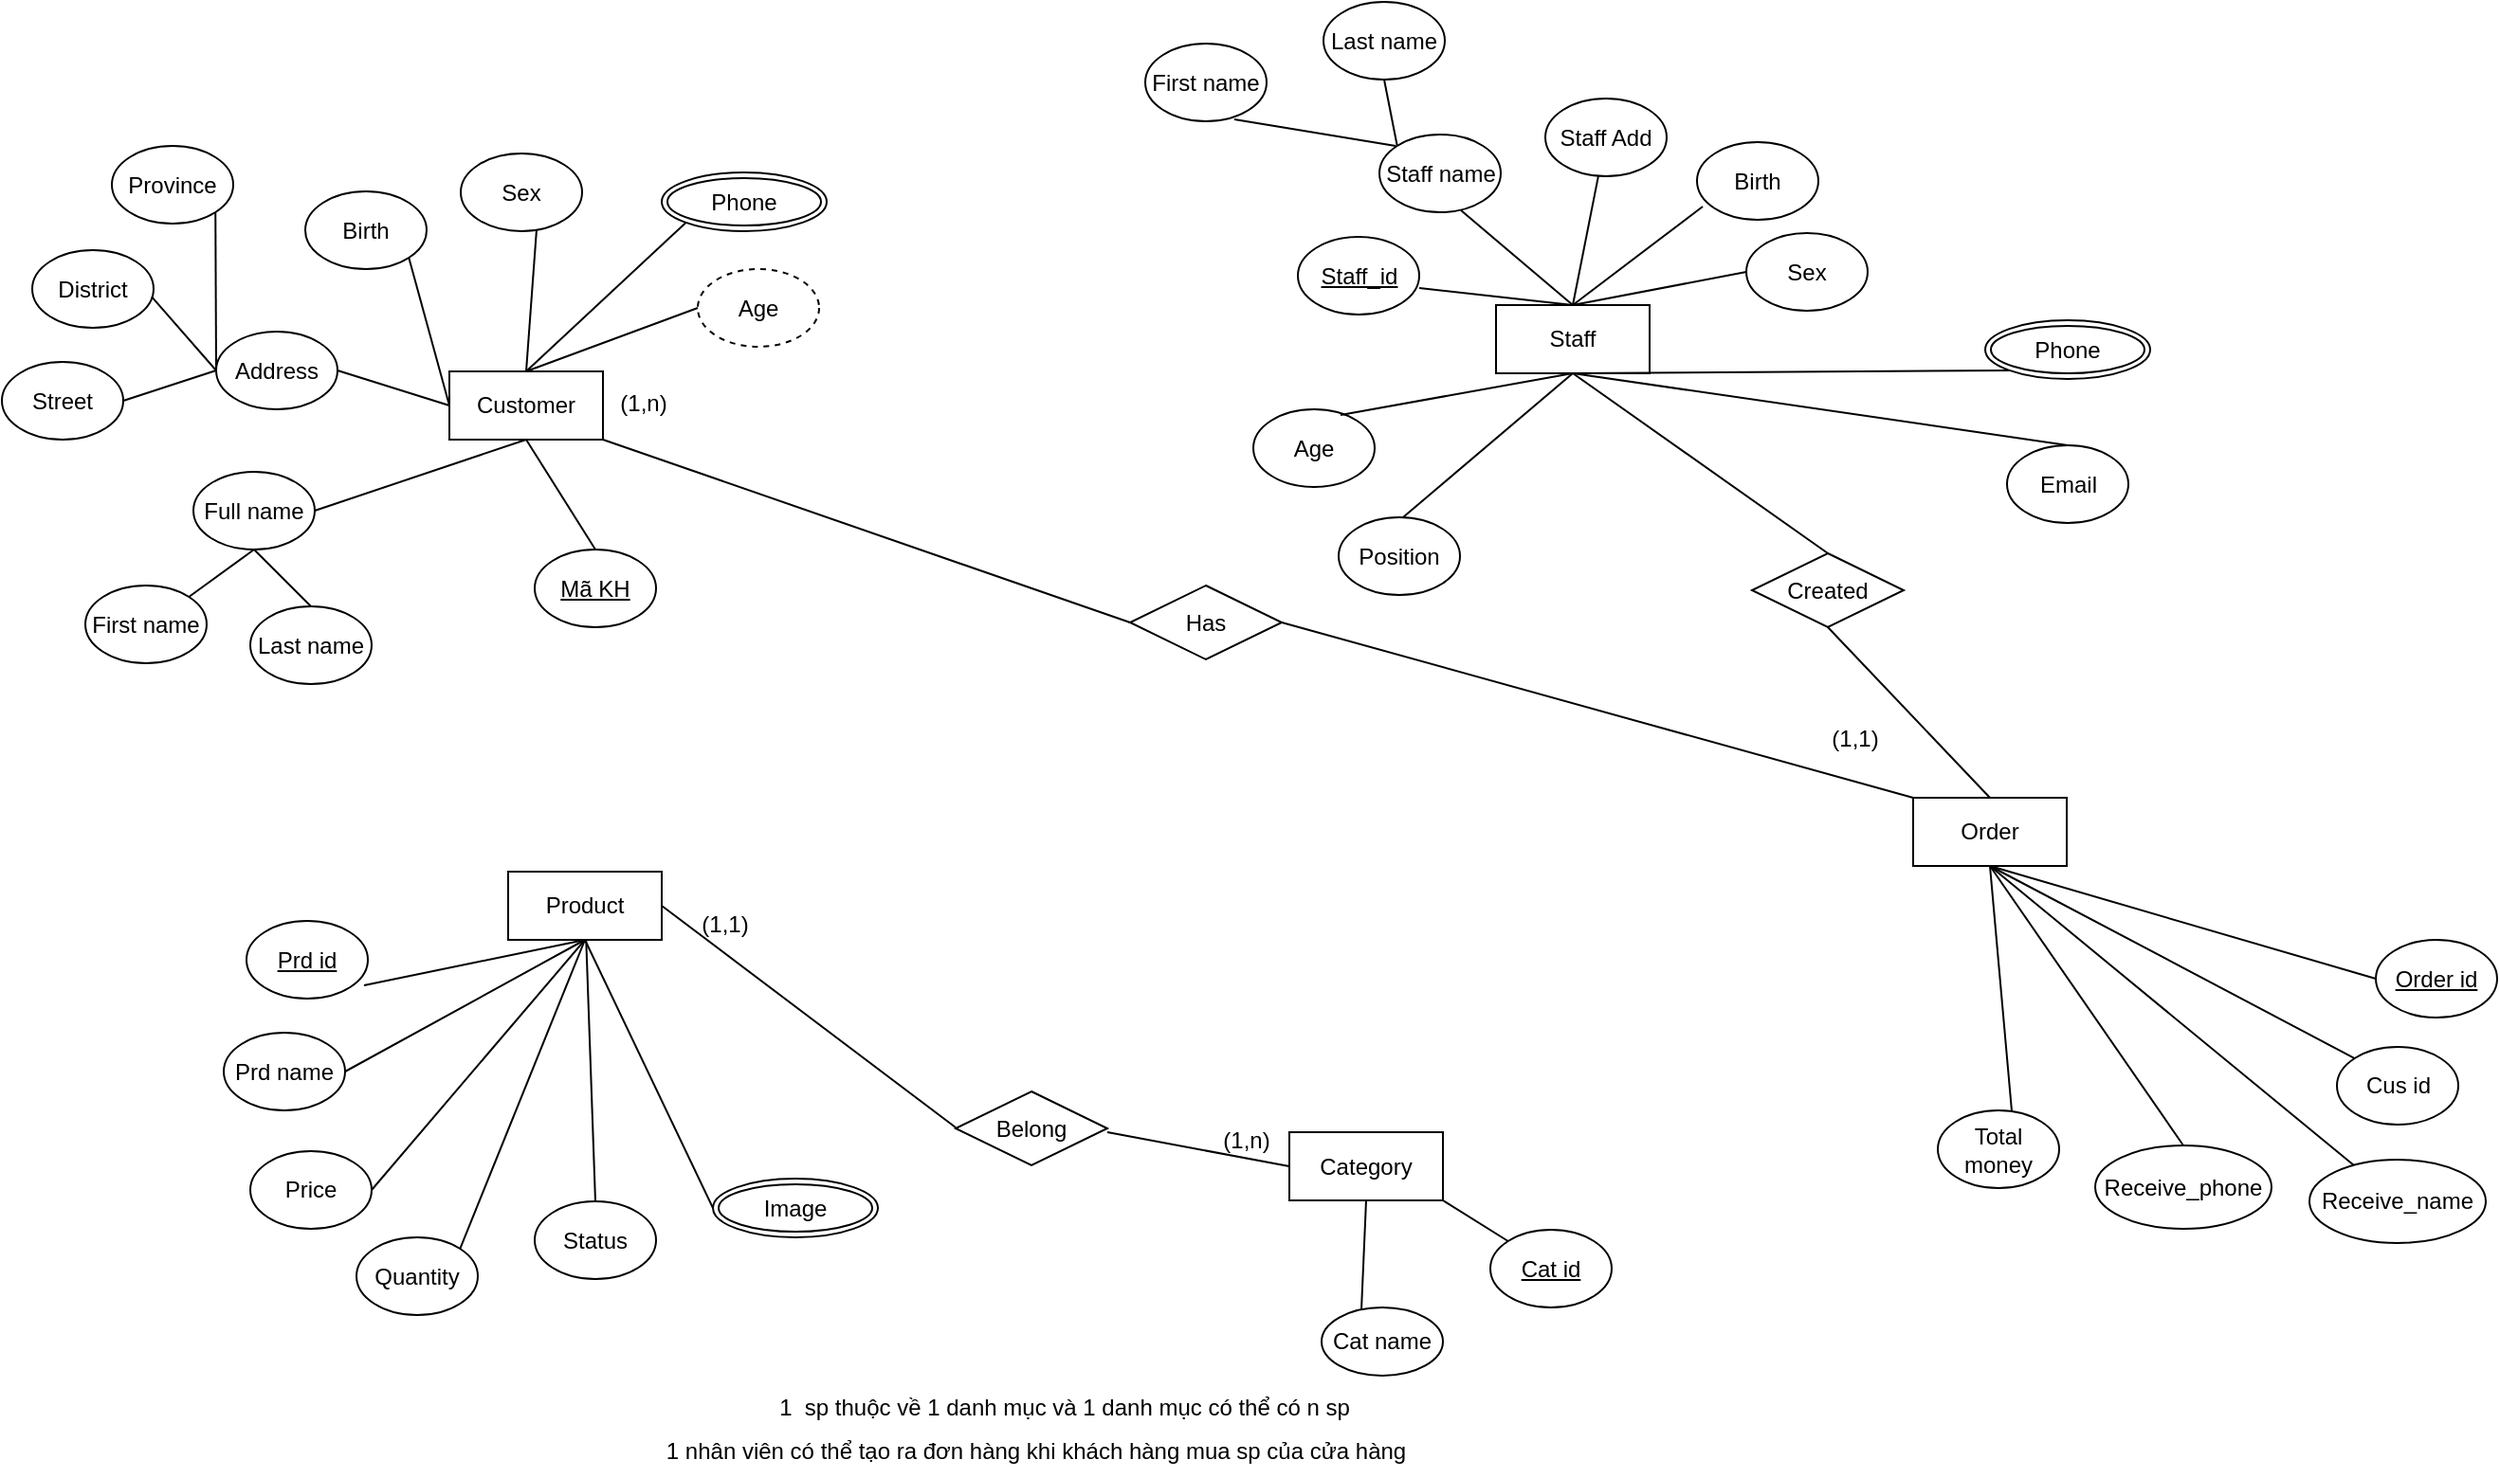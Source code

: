 <mxfile version="20.0.4" type="github">
  <diagram id="IygV-SFr4v1AiApFiOKP" name="Page-1">
    <mxGraphModel dx="1422" dy="729" grid="0" gridSize="10" guides="1" tooltips="1" connect="1" arrows="1" fold="1" page="1" pageScale="1" pageWidth="827" pageHeight="1169" math="0" shadow="0">
      <root>
        <mxCell id="0" />
        <mxCell id="1" parent="0" />
        <mxCell id="gr3GfK4ERSps2pSMuER7-1" value="Customer" style="rounded=0;whiteSpace=wrap;html=1;" vertex="1" parent="1">
          <mxGeometry x="283" y="199" width="81" height="36" as="geometry" />
        </mxCell>
        <mxCell id="gr3GfK4ERSps2pSMuER7-3" value="Staff" style="rounded=0;whiteSpace=wrap;html=1;" vertex="1" parent="1">
          <mxGeometry x="835" y="164" width="81" height="36" as="geometry" />
        </mxCell>
        <mxCell id="gr3GfK4ERSps2pSMuER7-6" value="Sex" style="ellipse;whiteSpace=wrap;html=1;rounded=0;fontFamily=Helvetica;fontSize=12;fontColor=default;strokeColor=default;fillColor=default;" vertex="1" parent="1">
          <mxGeometry x="289" y="84" width="64" height="41" as="geometry" />
        </mxCell>
        <mxCell id="gr3GfK4ERSps2pSMuER7-7" value="Birth" style="ellipse;whiteSpace=wrap;html=1;rounded=0;fontFamily=Helvetica;fontSize=12;fontColor=default;strokeColor=default;fillColor=default;" vertex="1" parent="1">
          <mxGeometry x="207" y="104" width="64" height="41" as="geometry" />
        </mxCell>
        <mxCell id="gr3GfK4ERSps2pSMuER7-8" value="Address" style="ellipse;whiteSpace=wrap;html=1;rounded=0;fontFamily=Helvetica;fontSize=12;fontColor=default;strokeColor=default;fillColor=default;" vertex="1" parent="1">
          <mxGeometry x="160" y="178" width="64" height="41" as="geometry" />
        </mxCell>
        <mxCell id="gr3GfK4ERSps2pSMuER7-9" value="&lt;u&gt;Cat id&lt;/u&gt;" style="ellipse;whiteSpace=wrap;html=1;rounded=0;fontFamily=Helvetica;fontSize=12;fontColor=default;strokeColor=default;fillColor=default;" vertex="1" parent="1">
          <mxGeometry x="832" y="652" width="64" height="41" as="geometry" />
        </mxCell>
        <mxCell id="gr3GfK4ERSps2pSMuER7-10" value="Cat name" style="ellipse;whiteSpace=wrap;html=1;rounded=0;fontFamily=Helvetica;fontSize=12;fontColor=default;strokeColor=default;fillColor=default;" vertex="1" parent="1">
          <mxGeometry x="743" y="693" width="64" height="36" as="geometry" />
        </mxCell>
        <mxCell id="gr3GfK4ERSps2pSMuER7-13" value="Product" style="rounded=0;whiteSpace=wrap;html=1;" vertex="1" parent="1">
          <mxGeometry x="314" y="463" width="81" height="36" as="geometry" />
        </mxCell>
        <mxCell id="gr3GfK4ERSps2pSMuER7-14" value="Category" style="rounded=0;whiteSpace=wrap;html=1;" vertex="1" parent="1">
          <mxGeometry x="726" y="600.5" width="81" height="36" as="geometry" />
        </mxCell>
        <mxCell id="gr3GfK4ERSps2pSMuER7-16" value="Full name" style="ellipse;whiteSpace=wrap;html=1;rounded=0;fontFamily=Helvetica;fontSize=12;fontColor=default;strokeColor=default;fillColor=default;" vertex="1" parent="1">
          <mxGeometry x="148" y="252" width="64" height="41" as="geometry" />
        </mxCell>
        <mxCell id="gr3GfK4ERSps2pSMuER7-17" value="&lt;u&gt;Mã KH&lt;/u&gt;" style="ellipse;whiteSpace=wrap;html=1;rounded=0;fontFamily=Helvetica;fontSize=12;fontColor=default;strokeColor=default;fillColor=default;" vertex="1" parent="1">
          <mxGeometry x="328" y="293" width="64" height="41" as="geometry" />
        </mxCell>
        <mxCell id="gr3GfK4ERSps2pSMuER7-18" value="" style="endArrow=none;html=1;rounded=0;fontFamily=Helvetica;fontSize=12;fontColor=default;entryX=0.5;entryY=1;entryDx=0;entryDy=0;exitX=0.5;exitY=0;exitDx=0;exitDy=0;" edge="1" parent="1" source="gr3GfK4ERSps2pSMuER7-17" target="gr3GfK4ERSps2pSMuER7-1">
          <mxGeometry width="50" height="50" relative="1" as="geometry">
            <mxPoint x="598" y="419" as="sourcePoint" />
            <mxPoint x="648" y="369" as="targetPoint" />
          </mxGeometry>
        </mxCell>
        <mxCell id="gr3GfK4ERSps2pSMuER7-19" value="" style="endArrow=none;html=1;rounded=0;fontFamily=Helvetica;fontSize=12;fontColor=default;entryX=0.5;entryY=1;entryDx=0;entryDy=0;exitX=1;exitY=0.5;exitDx=0;exitDy=0;" edge="1" parent="1" source="gr3GfK4ERSps2pSMuER7-16" target="gr3GfK4ERSps2pSMuER7-1">
          <mxGeometry width="50" height="50" relative="1" as="geometry">
            <mxPoint x="598" y="419" as="sourcePoint" />
            <mxPoint x="648" y="369" as="targetPoint" />
          </mxGeometry>
        </mxCell>
        <mxCell id="gr3GfK4ERSps2pSMuER7-20" value="" style="endArrow=none;html=1;rounded=0;fontFamily=Helvetica;fontSize=12;fontColor=default;entryX=1;entryY=0.5;entryDx=0;entryDy=0;exitX=0;exitY=0.5;exitDx=0;exitDy=0;" edge="1" parent="1" source="gr3GfK4ERSps2pSMuER7-1" target="gr3GfK4ERSps2pSMuER7-8">
          <mxGeometry width="50" height="50" relative="1" as="geometry">
            <mxPoint x="598" y="419" as="sourcePoint" />
            <mxPoint x="648" y="369" as="targetPoint" />
          </mxGeometry>
        </mxCell>
        <mxCell id="gr3GfK4ERSps2pSMuER7-21" value="" style="endArrow=none;html=1;rounded=0;fontFamily=Helvetica;fontSize=12;fontColor=default;entryX=0;entryY=0.5;entryDx=0;entryDy=0;exitX=1;exitY=1;exitDx=0;exitDy=0;" edge="1" parent="1" source="gr3GfK4ERSps2pSMuER7-7" target="gr3GfK4ERSps2pSMuER7-1">
          <mxGeometry width="50" height="50" relative="1" as="geometry">
            <mxPoint x="266" y="142" as="sourcePoint" />
            <mxPoint x="648" y="369" as="targetPoint" />
          </mxGeometry>
        </mxCell>
        <mxCell id="gr3GfK4ERSps2pSMuER7-22" value="" style="endArrow=none;html=1;rounded=0;fontFamily=Helvetica;fontSize=12;fontColor=default;entryX=0.625;entryY=0.976;entryDx=0;entryDy=0;entryPerimeter=0;exitX=0.5;exitY=0;exitDx=0;exitDy=0;" edge="1" parent="1" source="gr3GfK4ERSps2pSMuER7-1" target="gr3GfK4ERSps2pSMuER7-6">
          <mxGeometry width="50" height="50" relative="1" as="geometry">
            <mxPoint x="598" y="419" as="sourcePoint" />
            <mxPoint x="648" y="369" as="targetPoint" />
          </mxGeometry>
        </mxCell>
        <mxCell id="gr3GfK4ERSps2pSMuER7-23" value="" style="endArrow=none;html=1;rounded=0;fontFamily=Helvetica;fontSize=12;fontColor=default;entryX=0;entryY=1;entryDx=0;entryDy=0;exitX=0.5;exitY=0;exitDx=0;exitDy=0;" edge="1" parent="1" source="gr3GfK4ERSps2pSMuER7-1" target="gr3GfK4ERSps2pSMuER7-99">
          <mxGeometry width="50" height="50" relative="1" as="geometry">
            <mxPoint x="598" y="419" as="sourcePoint" />
            <mxPoint x="395.008" y="132.991" as="targetPoint" />
          </mxGeometry>
        </mxCell>
        <mxCell id="gr3GfK4ERSps2pSMuER7-24" value="&lt;u&gt;Staff_id&lt;/u&gt;" style="ellipse;whiteSpace=wrap;html=1;rounded=0;fontFamily=Helvetica;fontSize=12;fontColor=default;strokeColor=default;fillColor=default;" vertex="1" parent="1">
          <mxGeometry x="730.5" y="128" width="64" height="41" as="geometry" />
        </mxCell>
        <mxCell id="gr3GfK4ERSps2pSMuER7-25" value="Staff name" style="ellipse;whiteSpace=wrap;html=1;rounded=0;fontFamily=Helvetica;fontSize=12;fontColor=default;strokeColor=default;fillColor=default;" vertex="1" parent="1">
          <mxGeometry x="773.5" y="74" width="64" height="41" as="geometry" />
        </mxCell>
        <mxCell id="gr3GfK4ERSps2pSMuER7-26" value="Staff Add" style="ellipse;whiteSpace=wrap;html=1;rounded=0;fontFamily=Helvetica;fontSize=12;fontColor=default;strokeColor=default;fillColor=default;" vertex="1" parent="1">
          <mxGeometry x="861" y="55" width="64" height="41" as="geometry" />
        </mxCell>
        <mxCell id="gr3GfK4ERSps2pSMuER7-27" value="Birth" style="ellipse;whiteSpace=wrap;html=1;rounded=0;fontFamily=Helvetica;fontSize=12;fontColor=default;strokeColor=default;fillColor=default;" vertex="1" parent="1">
          <mxGeometry x="941" y="78" width="64" height="41" as="geometry" />
        </mxCell>
        <mxCell id="gr3GfK4ERSps2pSMuER7-28" value="Sex" style="ellipse;whiteSpace=wrap;html=1;rounded=0;fontFamily=Helvetica;fontSize=12;fontColor=default;strokeColor=default;fillColor=default;" vertex="1" parent="1">
          <mxGeometry x="967" y="126" width="64" height="41" as="geometry" />
        </mxCell>
        <mxCell id="gr3GfK4ERSps2pSMuER7-30" value="Age" style="ellipse;whiteSpace=wrap;html=1;rounded=0;fontFamily=Helvetica;fontSize=12;fontColor=default;strokeColor=default;fillColor=default;" vertex="1" parent="1">
          <mxGeometry x="707" y="219" width="64" height="41" as="geometry" />
        </mxCell>
        <mxCell id="gr3GfK4ERSps2pSMuER7-31" value="Email" style="ellipse;whiteSpace=wrap;html=1;rounded=0;fontFamily=Helvetica;fontSize=12;fontColor=default;strokeColor=default;fillColor=default;" vertex="1" parent="1">
          <mxGeometry x="1104.5" y="238" width="64" height="41" as="geometry" />
        </mxCell>
        <mxCell id="gr3GfK4ERSps2pSMuER7-32" value="Position" style="ellipse;whiteSpace=wrap;html=1;rounded=0;fontFamily=Helvetica;fontSize=12;fontColor=default;strokeColor=default;fillColor=default;" vertex="1" parent="1">
          <mxGeometry x="752" y="276" width="64" height="41" as="geometry" />
        </mxCell>
        <mxCell id="gr3GfK4ERSps2pSMuER7-34" value="" style="endArrow=none;html=1;rounded=0;fontFamily=Helvetica;fontSize=12;fontColor=default;entryX=0.5;entryY=1;entryDx=0;entryDy=0;exitX=0.531;exitY=0;exitDx=0;exitDy=0;exitPerimeter=0;" edge="1" parent="1" source="gr3GfK4ERSps2pSMuER7-32" target="gr3GfK4ERSps2pSMuER7-3">
          <mxGeometry width="50" height="50" relative="1" as="geometry">
            <mxPoint x="927" y="268" as="sourcePoint" />
            <mxPoint x="806" y="389" as="targetPoint" />
          </mxGeometry>
        </mxCell>
        <mxCell id="gr3GfK4ERSps2pSMuER7-35" value="" style="endArrow=none;html=1;rounded=0;fontFamily=Helvetica;fontSize=12;fontColor=default;entryX=0.5;entryY=0;entryDx=0;entryDy=0;exitX=0.5;exitY=1;exitDx=0;exitDy=0;" edge="1" parent="1" source="gr3GfK4ERSps2pSMuER7-3" target="gr3GfK4ERSps2pSMuER7-31">
          <mxGeometry width="50" height="50" relative="1" as="geometry">
            <mxPoint x="756" y="439" as="sourcePoint" />
            <mxPoint x="806" y="389" as="targetPoint" />
          </mxGeometry>
        </mxCell>
        <mxCell id="gr3GfK4ERSps2pSMuER7-36" value="" style="endArrow=none;html=1;rounded=0;fontFamily=Helvetica;fontSize=12;fontColor=default;entryX=0;entryY=1;entryDx=0;entryDy=0;exitX=0.5;exitY=1;exitDx=0;exitDy=0;" edge="1" parent="1" source="gr3GfK4ERSps2pSMuER7-3" target="gr3GfK4ERSps2pSMuER7-104">
          <mxGeometry width="50" height="50" relative="1" as="geometry">
            <mxPoint x="756" y="439" as="sourcePoint" />
            <mxPoint x="1034" y="207.006" as="targetPoint" />
          </mxGeometry>
        </mxCell>
        <mxCell id="gr3GfK4ERSps2pSMuER7-37" value="" style="endArrow=none;html=1;rounded=0;fontFamily=Helvetica;fontSize=12;fontColor=default;entryX=0.5;entryY=1;entryDx=0;entryDy=0;exitX=0.719;exitY=0.073;exitDx=0;exitDy=0;exitPerimeter=0;" edge="1" parent="1" source="gr3GfK4ERSps2pSMuER7-30" target="gr3GfK4ERSps2pSMuER7-3">
          <mxGeometry width="50" height="50" relative="1" as="geometry">
            <mxPoint x="756" y="439" as="sourcePoint" />
            <mxPoint x="806" y="389" as="targetPoint" />
          </mxGeometry>
        </mxCell>
        <mxCell id="gr3GfK4ERSps2pSMuER7-38" value="" style="endArrow=none;html=1;rounded=0;fontFamily=Helvetica;fontSize=12;fontColor=default;entryX=0.672;entryY=0.976;entryDx=0;entryDy=0;entryPerimeter=0;exitX=0.5;exitY=0;exitDx=0;exitDy=0;" edge="1" parent="1" source="gr3GfK4ERSps2pSMuER7-3" target="gr3GfK4ERSps2pSMuER7-25">
          <mxGeometry width="50" height="50" relative="1" as="geometry">
            <mxPoint x="756" y="439" as="sourcePoint" />
            <mxPoint x="806" y="389" as="targetPoint" />
          </mxGeometry>
        </mxCell>
        <mxCell id="gr3GfK4ERSps2pSMuER7-39" value="" style="endArrow=none;html=1;rounded=0;fontFamily=Helvetica;fontSize=12;fontColor=default;entryX=0.5;entryY=0;entryDx=0;entryDy=0;exitX=1;exitY=0.659;exitDx=0;exitDy=0;exitPerimeter=0;" edge="1" parent="1" source="gr3GfK4ERSps2pSMuER7-24" target="gr3GfK4ERSps2pSMuER7-3">
          <mxGeometry width="50" height="50" relative="1" as="geometry">
            <mxPoint x="756" y="439" as="sourcePoint" />
            <mxPoint x="806" y="389" as="targetPoint" />
          </mxGeometry>
        </mxCell>
        <mxCell id="gr3GfK4ERSps2pSMuER7-40" value="" style="endArrow=none;html=1;rounded=0;fontFamily=Helvetica;fontSize=12;fontColor=default;exitX=0.5;exitY=0;exitDx=0;exitDy=0;" edge="1" parent="1" source="gr3GfK4ERSps2pSMuER7-3" target="gr3GfK4ERSps2pSMuER7-26">
          <mxGeometry width="50" height="50" relative="1" as="geometry">
            <mxPoint x="756" y="439" as="sourcePoint" />
            <mxPoint x="806" y="389" as="targetPoint" />
          </mxGeometry>
        </mxCell>
        <mxCell id="gr3GfK4ERSps2pSMuER7-41" value="" style="endArrow=none;html=1;rounded=0;fontFamily=Helvetica;fontSize=12;fontColor=default;entryX=0.047;entryY=0.829;entryDx=0;entryDy=0;entryPerimeter=0;exitX=0.5;exitY=0;exitDx=0;exitDy=0;" edge="1" parent="1" source="gr3GfK4ERSps2pSMuER7-3" target="gr3GfK4ERSps2pSMuER7-27">
          <mxGeometry width="50" height="50" relative="1" as="geometry">
            <mxPoint x="756" y="439" as="sourcePoint" />
            <mxPoint x="806" y="389" as="targetPoint" />
          </mxGeometry>
        </mxCell>
        <mxCell id="gr3GfK4ERSps2pSMuER7-42" value="" style="endArrow=none;html=1;rounded=0;fontFamily=Helvetica;fontSize=12;fontColor=default;entryX=0;entryY=0.5;entryDx=0;entryDy=0;exitX=0.5;exitY=0;exitDx=0;exitDy=0;" edge="1" parent="1" source="gr3GfK4ERSps2pSMuER7-3" target="gr3GfK4ERSps2pSMuER7-28">
          <mxGeometry width="50" height="50" relative="1" as="geometry">
            <mxPoint x="756" y="439" as="sourcePoint" />
            <mxPoint x="806" y="389" as="targetPoint" />
          </mxGeometry>
        </mxCell>
        <mxCell id="gr3GfK4ERSps2pSMuER7-43" value="Prd name" style="ellipse;whiteSpace=wrap;html=1;rounded=0;fontFamily=Helvetica;fontSize=12;fontColor=default;strokeColor=default;fillColor=default;" vertex="1" parent="1">
          <mxGeometry x="164" y="548" width="64" height="41" as="geometry" />
        </mxCell>
        <mxCell id="gr3GfK4ERSps2pSMuER7-44" value="Price" style="ellipse;whiteSpace=wrap;html=1;rounded=0;fontFamily=Helvetica;fontSize=12;fontColor=default;strokeColor=default;fillColor=default;" vertex="1" parent="1">
          <mxGeometry x="178" y="610.5" width="64" height="41" as="geometry" />
        </mxCell>
        <mxCell id="gr3GfK4ERSps2pSMuER7-45" value="&lt;u&gt;Prd id&lt;/u&gt;" style="ellipse;whiteSpace=wrap;html=1;rounded=0;fontFamily=Helvetica;fontSize=12;fontColor=default;strokeColor=default;fillColor=default;" vertex="1" parent="1">
          <mxGeometry x="176" y="489" width="64" height="41" as="geometry" />
        </mxCell>
        <mxCell id="gr3GfK4ERSps2pSMuER7-47" value="Quantity" style="ellipse;whiteSpace=wrap;html=1;rounded=0;fontFamily=Helvetica;fontSize=12;fontColor=default;strokeColor=default;fillColor=default;" vertex="1" parent="1">
          <mxGeometry x="234" y="656" width="64" height="41" as="geometry" />
        </mxCell>
        <mxCell id="gr3GfK4ERSps2pSMuER7-48" value="Status" style="ellipse;whiteSpace=wrap;html=1;rounded=0;fontFamily=Helvetica;fontSize=12;fontColor=default;strokeColor=default;fillColor=default;" vertex="1" parent="1">
          <mxGeometry x="328" y="637" width="64" height="41" as="geometry" />
        </mxCell>
        <mxCell id="gr3GfK4ERSps2pSMuER7-49" value="" style="endArrow=none;html=1;rounded=0;fontFamily=Helvetica;fontSize=12;fontColor=default;exitX=0.5;exitY=0;exitDx=0;exitDy=0;" edge="1" parent="1" source="gr3GfK4ERSps2pSMuER7-48" target="gr3GfK4ERSps2pSMuER7-13">
          <mxGeometry width="50" height="50" relative="1" as="geometry">
            <mxPoint x="598" y="420" as="sourcePoint" />
            <mxPoint x="648" y="370" as="targetPoint" />
          </mxGeometry>
        </mxCell>
        <mxCell id="gr3GfK4ERSps2pSMuER7-50" value="" style="endArrow=none;html=1;rounded=0;fontFamily=Helvetica;fontSize=12;fontColor=default;exitX=0;exitY=0.5;exitDx=0;exitDy=0;entryX=0.5;entryY=1;entryDx=0;entryDy=0;" edge="1" parent="1" source="gr3GfK4ERSps2pSMuER7-105" target="gr3GfK4ERSps2pSMuER7-13">
          <mxGeometry width="50" height="50" relative="1" as="geometry">
            <mxPoint x="445" y="627" as="sourcePoint" />
            <mxPoint x="648" y="370" as="targetPoint" />
          </mxGeometry>
        </mxCell>
        <mxCell id="gr3GfK4ERSps2pSMuER7-51" value="" style="endArrow=none;html=1;rounded=0;fontFamily=Helvetica;fontSize=12;fontColor=default;exitX=1;exitY=0;exitDx=0;exitDy=0;entryX=0.5;entryY=1;entryDx=0;entryDy=0;" edge="1" parent="1" source="gr3GfK4ERSps2pSMuER7-47" target="gr3GfK4ERSps2pSMuER7-13">
          <mxGeometry width="50" height="50" relative="1" as="geometry">
            <mxPoint x="276.024" y="666.009" as="sourcePoint" />
            <mxPoint x="358" y="392" as="targetPoint" />
          </mxGeometry>
        </mxCell>
        <mxCell id="gr3GfK4ERSps2pSMuER7-52" value="" style="endArrow=none;html=1;rounded=0;fontFamily=Helvetica;fontSize=12;fontColor=default;exitX=1;exitY=0.5;exitDx=0;exitDy=0;entryX=0.5;entryY=1;entryDx=0;entryDy=0;" edge="1" parent="1" source="gr3GfK4ERSps2pSMuER7-44" target="gr3GfK4ERSps2pSMuER7-13">
          <mxGeometry width="50" height="50" relative="1" as="geometry">
            <mxPoint x="598" y="420" as="sourcePoint" />
            <mxPoint x="648" y="370" as="targetPoint" />
          </mxGeometry>
        </mxCell>
        <mxCell id="gr3GfK4ERSps2pSMuER7-53" value="" style="endArrow=none;html=1;rounded=0;fontFamily=Helvetica;fontSize=12;fontColor=default;exitX=1;exitY=0.5;exitDx=0;exitDy=0;entryX=0.5;entryY=1;entryDx=0;entryDy=0;" edge="1" parent="1" source="gr3GfK4ERSps2pSMuER7-43" target="gr3GfK4ERSps2pSMuER7-13">
          <mxGeometry width="50" height="50" relative="1" as="geometry">
            <mxPoint x="598" y="420" as="sourcePoint" />
            <mxPoint x="648" y="370" as="targetPoint" />
          </mxGeometry>
        </mxCell>
        <mxCell id="gr3GfK4ERSps2pSMuER7-54" value="" style="endArrow=none;html=1;rounded=0;fontFamily=Helvetica;fontSize=12;fontColor=default;exitX=0.969;exitY=0.829;exitDx=0;exitDy=0;exitPerimeter=0;entryX=0.5;entryY=1;entryDx=0;entryDy=0;" edge="1" parent="1" source="gr3GfK4ERSps2pSMuER7-45" target="gr3GfK4ERSps2pSMuER7-13">
          <mxGeometry width="50" height="50" relative="1" as="geometry">
            <mxPoint x="598" y="420" as="sourcePoint" />
            <mxPoint x="648" y="370" as="targetPoint" />
          </mxGeometry>
        </mxCell>
        <mxCell id="gr3GfK4ERSps2pSMuER7-55" value="" style="endArrow=none;html=1;rounded=0;fontFamily=Helvetica;fontSize=12;fontColor=default;entryX=0;entryY=0;entryDx=0;entryDy=0;exitX=1;exitY=1;exitDx=0;exitDy=0;" edge="1" parent="1" source="gr3GfK4ERSps2pSMuER7-14" target="gr3GfK4ERSps2pSMuER7-9">
          <mxGeometry width="50" height="50" relative="1" as="geometry">
            <mxPoint x="601" y="607.5" as="sourcePoint" />
            <mxPoint x="651" y="557.5" as="targetPoint" />
          </mxGeometry>
        </mxCell>
        <mxCell id="gr3GfK4ERSps2pSMuER7-56" value="" style="endArrow=none;html=1;rounded=0;fontFamily=Helvetica;fontSize=12;fontColor=default;exitX=0.328;exitY=0.042;exitDx=0;exitDy=0;exitPerimeter=0;entryX=0.5;entryY=1;entryDx=0;entryDy=0;" edge="1" parent="1" source="gr3GfK4ERSps2pSMuER7-10" target="gr3GfK4ERSps2pSMuER7-14">
          <mxGeometry width="50" height="50" relative="1" as="geometry">
            <mxPoint x="601" y="607.5" as="sourcePoint" />
            <mxPoint x="651" y="557.5" as="targetPoint" />
          </mxGeometry>
        </mxCell>
        <mxCell id="gr3GfK4ERSps2pSMuER7-57" value="Belong" style="rhombus;whiteSpace=wrap;html=1;rounded=0;fontFamily=Helvetica;fontSize=12;fontColor=default;strokeColor=default;fillColor=default;" vertex="1" parent="1">
          <mxGeometry x="550" y="579" width="80" height="39" as="geometry" />
        </mxCell>
        <mxCell id="gr3GfK4ERSps2pSMuER7-58" value="" style="endArrow=none;html=1;rounded=0;fontFamily=Helvetica;fontSize=12;fontColor=default;entryX=0;entryY=0.5;entryDx=0;entryDy=0;exitX=1;exitY=0.551;exitDx=0;exitDy=0;exitPerimeter=0;" edge="1" parent="1" source="gr3GfK4ERSps2pSMuER7-57" target="gr3GfK4ERSps2pSMuER7-14">
          <mxGeometry width="50" height="50" relative="1" as="geometry">
            <mxPoint x="613" y="605" as="sourcePoint" />
            <mxPoint x="651" y="543.5" as="targetPoint" />
          </mxGeometry>
        </mxCell>
        <mxCell id="gr3GfK4ERSps2pSMuER7-59" value="" style="endArrow=none;html=1;rounded=0;fontFamily=Helvetica;fontSize=12;fontColor=default;exitX=1;exitY=0.5;exitDx=0;exitDy=0;entryX=0;entryY=0.487;entryDx=0;entryDy=0;entryPerimeter=0;" edge="1" parent="1" source="gr3GfK4ERSps2pSMuER7-13" target="gr3GfK4ERSps2pSMuER7-57">
          <mxGeometry width="50" height="50" relative="1" as="geometry">
            <mxPoint x="598" y="406" as="sourcePoint" />
            <mxPoint x="648" y="356" as="targetPoint" />
          </mxGeometry>
        </mxCell>
        <mxCell id="gr3GfK4ERSps2pSMuER7-60" value="(1,1)" style="text;html=1;align=center;verticalAlign=middle;resizable=0;points=[];autosize=1;strokeColor=none;fillColor=none;fontSize=12;fontFamily=Helvetica;fontColor=default;" vertex="1" parent="1">
          <mxGeometry x="406" y="478" width="43" height="26" as="geometry" />
        </mxCell>
        <mxCell id="gr3GfK4ERSps2pSMuER7-61" value="(1,n)" style="text;html=1;align=center;verticalAlign=middle;resizable=0;points=[];autosize=1;strokeColor=none;fillColor=none;fontSize=12;fontFamily=Helvetica;fontColor=default;" vertex="1" parent="1">
          <mxGeometry x="681" y="592" width="43" height="26" as="geometry" />
        </mxCell>
        <mxCell id="gr3GfK4ERSps2pSMuER7-63" value="1 nhân viên có thể tạo ra đơn hàng khi khách hàng mua sp của cửa hàng" style="text;html=1;align=center;verticalAlign=middle;resizable=0;points=[];autosize=1;strokeColor=none;fillColor=none;fontSize=12;fontFamily=Helvetica;fontColor=default;" vertex="1" parent="1">
          <mxGeometry x="388" y="756" width="408" height="26" as="geometry" />
        </mxCell>
        <mxCell id="gr3GfK4ERSps2pSMuER7-65" value="1&amp;nbsp; sp thuộc về 1 danh mục và 1 danh mục có thể có n sp" style="text;html=1;align=center;verticalAlign=middle;resizable=0;points=[];autosize=1;strokeColor=none;fillColor=none;fontSize=12;fontFamily=Helvetica;fontColor=default;" vertex="1" parent="1">
          <mxGeometry x="447" y="733" width="319" height="26" as="geometry" />
        </mxCell>
        <mxCell id="gr3GfK4ERSps2pSMuER7-85" value="First name" style="ellipse;whiteSpace=wrap;html=1;rounded=0;fontFamily=Helvetica;fontSize=12;fontColor=default;strokeColor=default;fillColor=default;" vertex="1" parent="1">
          <mxGeometry x="91" y="312" width="64" height="41" as="geometry" />
        </mxCell>
        <mxCell id="gr3GfK4ERSps2pSMuER7-86" value="Last name" style="ellipse;whiteSpace=wrap;html=1;rounded=0;fontFamily=Helvetica;fontSize=12;fontColor=default;strokeColor=default;fillColor=default;" vertex="1" parent="1">
          <mxGeometry x="178" y="323" width="64" height="41" as="geometry" />
        </mxCell>
        <mxCell id="gr3GfK4ERSps2pSMuER7-88" value="" style="endArrow=none;html=1;rounded=0;fontFamily=Helvetica;fontSize=12;fontColor=default;entryX=0.5;entryY=1;entryDx=0;entryDy=0;exitX=0.5;exitY=0;exitDx=0;exitDy=0;" edge="1" parent="1" source="gr3GfK4ERSps2pSMuER7-86" target="gr3GfK4ERSps2pSMuER7-16">
          <mxGeometry width="50" height="50" relative="1" as="geometry">
            <mxPoint x="393" y="395" as="sourcePoint" />
            <mxPoint x="443" y="345" as="targetPoint" />
          </mxGeometry>
        </mxCell>
        <mxCell id="gr3GfK4ERSps2pSMuER7-89" value="" style="endArrow=none;html=1;rounded=0;fontFamily=Helvetica;fontSize=12;fontColor=default;exitX=1;exitY=0;exitDx=0;exitDy=0;entryX=0.5;entryY=1;entryDx=0;entryDy=0;" edge="1" parent="1" source="gr3GfK4ERSps2pSMuER7-85" target="gr3GfK4ERSps2pSMuER7-16">
          <mxGeometry width="50" height="50" relative="1" as="geometry">
            <mxPoint x="393" y="395" as="sourcePoint" />
            <mxPoint x="443" y="345" as="targetPoint" />
          </mxGeometry>
        </mxCell>
        <mxCell id="gr3GfK4ERSps2pSMuER7-91" value="Province" style="ellipse;whiteSpace=wrap;html=1;rounded=0;fontFamily=Helvetica;fontSize=12;fontColor=default;strokeColor=default;fillColor=default;" vertex="1" parent="1">
          <mxGeometry x="105" y="80" width="64" height="41" as="geometry" />
        </mxCell>
        <mxCell id="gr3GfK4ERSps2pSMuER7-92" value="District" style="ellipse;whiteSpace=wrap;html=1;rounded=0;fontFamily=Helvetica;fontSize=12;fontColor=default;strokeColor=default;fillColor=default;" vertex="1" parent="1">
          <mxGeometry x="63" y="135" width="64" height="41" as="geometry" />
        </mxCell>
        <mxCell id="gr3GfK4ERSps2pSMuER7-93" value="Street" style="ellipse;whiteSpace=wrap;html=1;rounded=0;fontFamily=Helvetica;fontSize=12;fontColor=default;strokeColor=default;fillColor=default;" vertex="1" parent="1">
          <mxGeometry x="47" y="194" width="64" height="41" as="geometry" />
        </mxCell>
        <mxCell id="gr3GfK4ERSps2pSMuER7-94" value="" style="endArrow=none;html=1;rounded=0;fontFamily=Helvetica;fontSize=12;fontColor=default;entryX=0;entryY=0.5;entryDx=0;entryDy=0;exitX=1;exitY=0.5;exitDx=0;exitDy=0;" edge="1" parent="1" source="gr3GfK4ERSps2pSMuER7-93" target="gr3GfK4ERSps2pSMuER7-8">
          <mxGeometry width="50" height="50" relative="1" as="geometry">
            <mxPoint x="477" y="388" as="sourcePoint" />
            <mxPoint x="527" y="338" as="targetPoint" />
          </mxGeometry>
        </mxCell>
        <mxCell id="gr3GfK4ERSps2pSMuER7-95" value="" style="endArrow=none;html=1;rounded=0;fontFamily=Helvetica;fontSize=12;fontColor=default;entryX=0;entryY=0.5;entryDx=0;entryDy=0;exitX=0.984;exitY=0.598;exitDx=0;exitDy=0;exitPerimeter=0;" edge="1" parent="1" source="gr3GfK4ERSps2pSMuER7-92" target="gr3GfK4ERSps2pSMuER7-8">
          <mxGeometry width="50" height="50" relative="1" as="geometry">
            <mxPoint x="134" y="179" as="sourcePoint" />
            <mxPoint x="193" y="195.5" as="targetPoint" />
          </mxGeometry>
        </mxCell>
        <mxCell id="gr3GfK4ERSps2pSMuER7-96" value="" style="endArrow=none;html=1;rounded=0;fontFamily=Helvetica;fontSize=12;fontColor=default;exitX=1;exitY=1;exitDx=0;exitDy=0;entryX=0;entryY=0.5;entryDx=0;entryDy=0;" edge="1" parent="1" source="gr3GfK4ERSps2pSMuER7-91" target="gr3GfK4ERSps2pSMuER7-8">
          <mxGeometry width="50" height="50" relative="1" as="geometry">
            <mxPoint x="146.976" y="185.018" as="sourcePoint" />
            <mxPoint x="172" y="189" as="targetPoint" />
          </mxGeometry>
        </mxCell>
        <mxCell id="gr3GfK4ERSps2pSMuER7-97" value="Age" style="ellipse;whiteSpace=wrap;html=1;rounded=0;fontFamily=Helvetica;fontSize=12;fontColor=default;strokeColor=default;fillColor=default;dashed=1;" vertex="1" parent="1">
          <mxGeometry x="414" y="145" width="64" height="41" as="geometry" />
        </mxCell>
        <mxCell id="gr3GfK4ERSps2pSMuER7-98" value="" style="endArrow=none;html=1;rounded=0;fontFamily=Helvetica;fontSize=12;fontColor=default;entryX=0;entryY=0.5;entryDx=0;entryDy=0;exitX=0.5;exitY=0;exitDx=0;exitDy=0;" edge="1" parent="1" source="gr3GfK4ERSps2pSMuER7-1" target="gr3GfK4ERSps2pSMuER7-97">
          <mxGeometry width="50" height="50" relative="1" as="geometry">
            <mxPoint x="353.5" y="198" as="sourcePoint" />
            <mxPoint x="405.008" y="142.991" as="targetPoint" />
          </mxGeometry>
        </mxCell>
        <mxCell id="gr3GfK4ERSps2pSMuER7-99" value="Phone" style="ellipse;shape=doubleEllipse;margin=3;whiteSpace=wrap;html=1;align=center;rounded=0;fontFamily=Helvetica;fontSize=12;fontColor=default;strokeColor=default;fillColor=default;" vertex="1" parent="1">
          <mxGeometry x="395" y="94" width="87" height="31" as="geometry" />
        </mxCell>
        <mxCell id="gr3GfK4ERSps2pSMuER7-100" value="First name" style="ellipse;whiteSpace=wrap;html=1;rounded=0;fontFamily=Helvetica;fontSize=12;fontColor=default;strokeColor=default;fillColor=default;" vertex="1" parent="1">
          <mxGeometry x="650" y="26" width="64" height="41" as="geometry" />
        </mxCell>
        <mxCell id="gr3GfK4ERSps2pSMuER7-101" value="Last name" style="ellipse;whiteSpace=wrap;html=1;rounded=0;fontFamily=Helvetica;fontSize=12;fontColor=default;strokeColor=default;fillColor=default;" vertex="1" parent="1">
          <mxGeometry x="744" y="4" width="64" height="41" as="geometry" />
        </mxCell>
        <mxCell id="gr3GfK4ERSps2pSMuER7-102" value="" style="endArrow=none;html=1;rounded=0;fontFamily=Helvetica;fontSize=12;fontColor=default;entryX=0;entryY=0;entryDx=0;entryDy=0;exitX=0.5;exitY=1;exitDx=0;exitDy=0;" edge="1" parent="1" source="gr3GfK4ERSps2pSMuER7-101" target="gr3GfK4ERSps2pSMuER7-25">
          <mxGeometry width="50" height="50" relative="1" as="geometry">
            <mxPoint x="478" y="380" as="sourcePoint" />
            <mxPoint x="528" y="330" as="targetPoint" />
          </mxGeometry>
        </mxCell>
        <mxCell id="gr3GfK4ERSps2pSMuER7-103" value="" style="endArrow=none;html=1;rounded=0;fontFamily=Helvetica;fontSize=12;fontColor=default;entryX=0.734;entryY=0.976;entryDx=0;entryDy=0;entryPerimeter=0;" edge="1" parent="1" target="gr3GfK4ERSps2pSMuER7-100">
          <mxGeometry width="50" height="50" relative="1" as="geometry">
            <mxPoint x="782" y="80" as="sourcePoint" />
            <mxPoint x="792.595" y="90.184" as="targetPoint" />
          </mxGeometry>
        </mxCell>
        <mxCell id="gr3GfK4ERSps2pSMuER7-104" value="Phone" style="ellipse;shape=doubleEllipse;margin=3;whiteSpace=wrap;html=1;align=center;rounded=0;fontFamily=Helvetica;fontSize=12;fontColor=default;strokeColor=default;fillColor=default;" vertex="1" parent="1">
          <mxGeometry x="1093" y="172" width="87" height="31" as="geometry" />
        </mxCell>
        <mxCell id="gr3GfK4ERSps2pSMuER7-105" value="Image" style="ellipse;shape=doubleEllipse;margin=3;whiteSpace=wrap;html=1;align=center;rounded=0;fontFamily=Helvetica;fontSize=12;fontColor=default;strokeColor=default;fillColor=default;" vertex="1" parent="1">
          <mxGeometry x="422" y="625" width="87" height="31" as="geometry" />
        </mxCell>
        <mxCell id="gr3GfK4ERSps2pSMuER7-112" value="Cus id" style="ellipse;whiteSpace=wrap;html=1;rounded=0;fontFamily=Helvetica;fontSize=12;fontColor=default;strokeColor=default;fillColor=default;" vertex="1" parent="1">
          <mxGeometry x="1278.5" y="555.5" width="64" height="41" as="geometry" />
        </mxCell>
        <mxCell id="gr3GfK4ERSps2pSMuER7-113" value="Total money" style="ellipse;whiteSpace=wrap;html=1;rounded=0;fontFamily=Helvetica;fontSize=12;fontColor=default;strokeColor=default;fillColor=default;" vertex="1" parent="1">
          <mxGeometry x="1068" y="589" width="64" height="41" as="geometry" />
        </mxCell>
        <mxCell id="gr3GfK4ERSps2pSMuER7-114" value="" style="endArrow=none;html=1;rounded=0;fontFamily=Helvetica;fontSize=12;fontColor=default;entryX=0.5;entryY=1;entryDx=0;entryDy=0;exitX=0;exitY=0.5;exitDx=0;exitDy=0;" edge="1" target="gr3GfK4ERSps2pSMuER7-123" parent="1" source="gr3GfK4ERSps2pSMuER7-121">
          <mxGeometry width="50" height="50" relative="1" as="geometry">
            <mxPoint x="1212.5" y="420.5" as="sourcePoint" />
            <mxPoint x="1097" y="481" as="targetPoint" />
          </mxGeometry>
        </mxCell>
        <mxCell id="gr3GfK4ERSps2pSMuER7-115" value="" style="endArrow=none;html=1;rounded=0;fontFamily=Helvetica;fontSize=12;fontColor=default;entryX=0.5;entryY=1;entryDx=0;entryDy=0;exitX=0;exitY=0;exitDx=0;exitDy=0;" edge="1" source="gr3GfK4ERSps2pSMuER7-112" target="gr3GfK4ERSps2pSMuER7-123" parent="1">
          <mxGeometry width="50" height="50" relative="1" as="geometry">
            <mxPoint x="1013" y="566" as="sourcePoint" />
            <mxPoint x="1097" y="481" as="targetPoint" />
          </mxGeometry>
        </mxCell>
        <mxCell id="gr3GfK4ERSps2pSMuER7-116" value="" style="endArrow=none;html=1;rounded=0;fontFamily=Helvetica;fontSize=12;fontColor=default;entryX=0.5;entryY=1;entryDx=0;entryDy=0;exitX=0.609;exitY=0;exitDx=0;exitDy=0;exitPerimeter=0;" edge="1" source="gr3GfK4ERSps2pSMuER7-113" target="gr3GfK4ERSps2pSMuER7-123" parent="1">
          <mxGeometry width="50" height="50" relative="1" as="geometry">
            <mxPoint x="1013" y="566" as="sourcePoint" />
            <mxPoint x="1097" y="481" as="targetPoint" />
          </mxGeometry>
        </mxCell>
        <mxCell id="gr3GfK4ERSps2pSMuER7-117" value="Receive_name" style="ellipse;whiteSpace=wrap;html=1;rounded=0;fontFamily=Helvetica;fontSize=12;fontColor=default;strokeColor=default;fillColor=default;" vertex="1" parent="1">
          <mxGeometry x="1264" y="615" width="93" height="44" as="geometry" />
        </mxCell>
        <mxCell id="gr3GfK4ERSps2pSMuER7-118" value="" style="endArrow=none;html=1;rounded=0;fontFamily=Helvetica;fontSize=12;fontColor=default;startArrow=none;exitX=0.5;exitY=1;exitDx=0;exitDy=0;" edge="1" source="gr3GfK4ERSps2pSMuER7-123" target="gr3GfK4ERSps2pSMuER7-117" parent="1">
          <mxGeometry width="50" height="50" relative="1" as="geometry">
            <mxPoint x="1072" y="420" as="sourcePoint" />
            <mxPoint x="1020" y="449" as="targetPoint" />
          </mxGeometry>
        </mxCell>
        <mxCell id="gr3GfK4ERSps2pSMuER7-119" value="Receive_phone" style="ellipse;whiteSpace=wrap;html=1;rounded=0;fontFamily=Helvetica;fontSize=12;fontColor=default;strokeColor=default;fillColor=default;" vertex="1" parent="1">
          <mxGeometry x="1151" y="607.5" width="93" height="44" as="geometry" />
        </mxCell>
        <mxCell id="gr3GfK4ERSps2pSMuER7-120" value="" style="endArrow=none;html=1;rounded=0;fontFamily=Helvetica;fontSize=12;fontColor=default;entryX=0.5;entryY=0;entryDx=0;entryDy=0;exitX=0.5;exitY=1;exitDx=0;exitDy=0;" edge="1" target="gr3GfK4ERSps2pSMuER7-119" parent="1" source="gr3GfK4ERSps2pSMuER7-123">
          <mxGeometry width="50" height="50" relative="1" as="geometry">
            <mxPoint x="1097" y="481" as="sourcePoint" />
            <mxPoint x="1020" y="449" as="targetPoint" />
          </mxGeometry>
        </mxCell>
        <mxCell id="gr3GfK4ERSps2pSMuER7-121" value="&lt;u&gt;Order id&lt;/u&gt;" style="ellipse;whiteSpace=wrap;html=1;rounded=0;fontFamily=Helvetica;fontSize=12;fontColor=default;strokeColor=default;fillColor=default;" vertex="1" parent="1">
          <mxGeometry x="1299" y="499" width="64" height="41" as="geometry" />
        </mxCell>
        <mxCell id="gr3GfK4ERSps2pSMuER7-123" value="Order" style="rounded=0;whiteSpace=wrap;html=1;" vertex="1" parent="1">
          <mxGeometry x="1055" y="424" width="81" height="36" as="geometry" />
        </mxCell>
        <mxCell id="gr3GfK4ERSps2pSMuER7-125" value="Has" style="rhombus;whiteSpace=wrap;html=1;rounded=0;fontFamily=Helvetica;fontSize=12;fontColor=default;strokeColor=default;fillColor=default;" vertex="1" parent="1">
          <mxGeometry x="642" y="312" width="80" height="39" as="geometry" />
        </mxCell>
        <mxCell id="gr3GfK4ERSps2pSMuER7-126" value="" style="endArrow=none;html=1;rounded=0;fontFamily=Helvetica;fontSize=12;fontColor=default;entryX=0;entryY=0;entryDx=0;entryDy=0;exitX=1;exitY=0.5;exitDx=0;exitDy=0;" edge="1" parent="1" source="gr3GfK4ERSps2pSMuER7-125" target="gr3GfK4ERSps2pSMuER7-123">
          <mxGeometry width="50" height="50" relative="1" as="geometry">
            <mxPoint x="721" y="394" as="sourcePoint" />
            <mxPoint x="771" y="344" as="targetPoint" />
          </mxGeometry>
        </mxCell>
        <mxCell id="gr3GfK4ERSps2pSMuER7-128" value="" style="endArrow=none;html=1;rounded=0;fontFamily=Helvetica;fontSize=12;fontColor=default;entryX=1;entryY=1;entryDx=0;entryDy=0;exitX=0;exitY=0.5;exitDx=0;exitDy=0;" edge="1" parent="1" source="gr3GfK4ERSps2pSMuER7-125" target="gr3GfK4ERSps2pSMuER7-1">
          <mxGeometry width="50" height="50" relative="1" as="geometry">
            <mxPoint x="721" y="394" as="sourcePoint" />
            <mxPoint x="771" y="344" as="targetPoint" />
          </mxGeometry>
        </mxCell>
        <mxCell id="gr3GfK4ERSps2pSMuER7-129" value="(1,n)" style="text;html=1;align=center;verticalAlign=middle;resizable=0;points=[];autosize=1;strokeColor=none;fillColor=none;fontSize=12;fontFamily=Helvetica;fontColor=default;" vertex="1" parent="1">
          <mxGeometry x="363" y="203" width="43" height="26" as="geometry" />
        </mxCell>
        <mxCell id="gr3GfK4ERSps2pSMuER7-130" value="(1,1)" style="text;html=1;align=center;verticalAlign=middle;resizable=0;points=[];autosize=1;strokeColor=none;fillColor=none;fontSize=12;fontFamily=Helvetica;fontColor=default;" vertex="1" parent="1">
          <mxGeometry x="1002" y="380" width="43" height="26" as="geometry" />
        </mxCell>
        <mxCell id="gr3GfK4ERSps2pSMuER7-131" value="Created" style="rhombus;whiteSpace=wrap;html=1;rounded=0;fontFamily=Helvetica;fontSize=12;fontColor=default;strokeColor=default;fillColor=default;" vertex="1" parent="1">
          <mxGeometry x="970" y="295" width="80" height="39" as="geometry" />
        </mxCell>
        <mxCell id="gr3GfK4ERSps2pSMuER7-132" style="edgeStyle=orthogonalEdgeStyle;rounded=0;orthogonalLoop=1;jettySize=auto;html=1;exitX=0.5;exitY=1;exitDx=0;exitDy=0;fontFamily=Helvetica;fontSize=12;fontColor=default;" edge="1" parent="1" source="gr3GfK4ERSps2pSMuER7-30" target="gr3GfK4ERSps2pSMuER7-30">
          <mxGeometry relative="1" as="geometry" />
        </mxCell>
        <mxCell id="gr3GfK4ERSps2pSMuER7-133" value="" style="endArrow=none;html=1;rounded=0;fontFamily=Helvetica;fontSize=12;fontColor=default;entryX=0.5;entryY=0;entryDx=0;entryDy=0;exitX=0.5;exitY=1;exitDx=0;exitDy=0;" edge="1" parent="1" source="gr3GfK4ERSps2pSMuER7-131" target="gr3GfK4ERSps2pSMuER7-123">
          <mxGeometry width="50" height="50" relative="1" as="geometry">
            <mxPoint x="721" y="394" as="sourcePoint" />
            <mxPoint x="771" y="344" as="targetPoint" />
          </mxGeometry>
        </mxCell>
        <mxCell id="gr3GfK4ERSps2pSMuER7-134" value="" style="endArrow=none;html=1;rounded=0;fontFamily=Helvetica;fontSize=12;fontColor=default;entryX=0.5;entryY=1;entryDx=0;entryDy=0;exitX=0.5;exitY=0;exitDx=0;exitDy=0;" edge="1" parent="1" source="gr3GfK4ERSps2pSMuER7-131" target="gr3GfK4ERSps2pSMuER7-3">
          <mxGeometry width="50" height="50" relative="1" as="geometry">
            <mxPoint x="721" y="394" as="sourcePoint" />
            <mxPoint x="771" y="344" as="targetPoint" />
          </mxGeometry>
        </mxCell>
      </root>
    </mxGraphModel>
  </diagram>
</mxfile>
